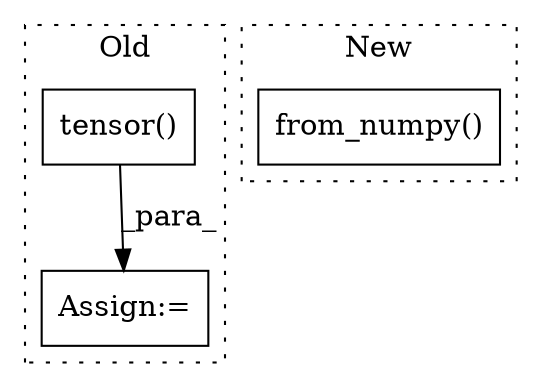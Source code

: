 digraph G {
subgraph cluster0 {
1 [label="tensor()" a="75" s="4016,4060" l="13,1" shape="box"];
3 [label="Assign:=" a="68" s="4080" l="3" shape="box"];
label = "Old";
style="dotted";
}
subgraph cluster1 {
2 [label="from_numpy()" a="75" s="5417,5440" l="17,1" shape="box"];
label = "New";
style="dotted";
}
1 -> 3 [label="_para_"];
}